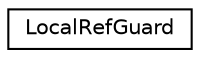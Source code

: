 digraph "Graphical Class Hierarchy"
{
 // LATEX_PDF_SIZE
  edge [fontname="Helvetica",fontsize="10",labelfontname="Helvetica",labelfontsize="10"];
  node [fontname="Helvetica",fontsize="10",shape=record];
  rankdir="LR";
  Node0 [label="LocalRefGuard",height=0.2,width=0.4,color="black", fillcolor="white", style="filled",URL="$class_swig_1_1_local_ref_guard.html",tooltip=" "];
}
